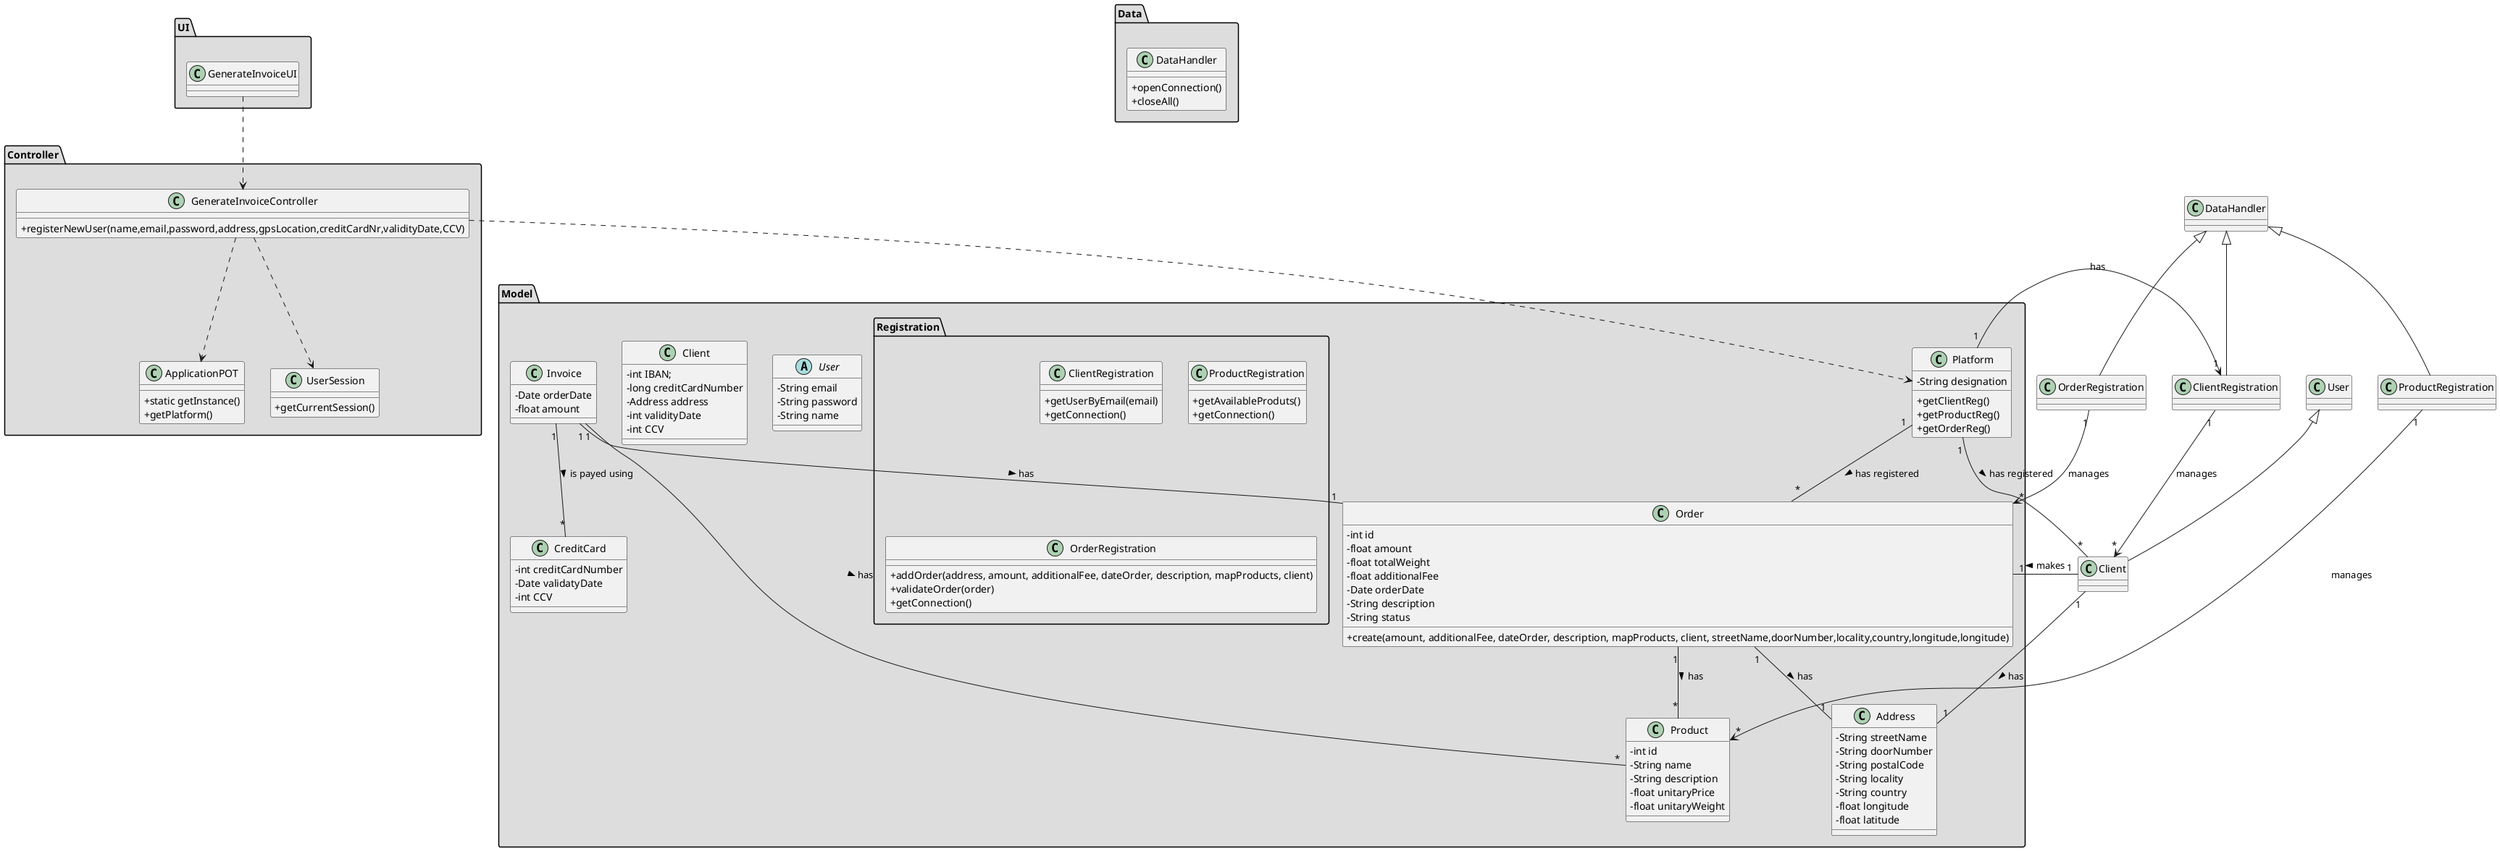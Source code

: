 @startuml
skinparam classAttributeIconSize 0

package "UI" #DDDDDD {
class GenerateInvoiceUI{

}
}


package "Controller" #DDDDDD {
class GenerateInvoiceController{
+registerNewUser(name,email,password,address,gpsLocation,creditCardNr,validityDate,CCV)
}

class ApplicationPOT
{
  +static getInstance()
  +getPlatform()
}

class UserSession
{
  +getCurrentSession()
}
}


package "Model" #DDDDDD {
class Platform {
  -String designation
  +getClientReg()
  +getProductReg()
  +getOrderReg()
}
package "Registration" #DDDDDD {
 class ClientRegistration{
     +getUserByEmail(email)
     +getConnection()
 }

 class ProductRegistration{
      +getAvailableProduts()
      +getConnection()
  }

  class OrderRegistration{
       +addOrder(address, amount, additionalFee, dateOrder, description, mapProducts, client)
       +validateOrder(order)
       +getConnection()
   }
 }
}

package "Model" #DDDDDD {
abstract class User{
-String email
-String password
-String name
}

class Client{
-int IBAN;
-long creditCardNumber
-Address address
-int validityDate
-int CCV
}

class Address{
-   String streetName
-   String doorNumber
-   String postalCode
-   String locality
-   String country
-   float longitude
-   float latitude
}

class Order{
-   int id
-   float amount
-   float totalWeight
-   float additionalFee
-   Date orderDate
-   String description
-   String status
+create(amount, additionalFee, dateOrder, description, mapProducts, client, streetName,doorNumber,locality,country,longitude,longitude)
}

class Product{
-   int id
-   String name
-   String description
-   float unitaryPrice
-   float unitaryWeight
}

class Invoice{
-   Date orderDate
-   float amount
}

class CreditCard{
-   int creditCardNumber
-   Date validatyDate
-   int CCV
}

}


package "Data" #DDDDDD {
class DataHandler{
    +openConnection()
    +closeAll()
}
}

class ClientRegistration extends DataHandler
class ProductRegistration extends DataHandler
class OrderRegistration extends DataHandler

class Client extends User

GenerateInvoiceUI ..> GenerateInvoiceController
GenerateInvoiceController ..> Platform
GenerateInvoiceController ..> ApplicationPOT
GenerateInvoiceController ..> UserSession
Platform "1" --> "1" ClientRegistration : has
ClientRegistration "1" --> "*" Client : manages
ProductRegistration "1" --> "*" Product : manages
OrderRegistration "1" --> "*" Order : manages

Platform "1" -- "*" Client : has registered >
Platform "1" -- "*" Order : has registered >
Order "1" -- "*" Product : has >
Client "1" -- "1" Order : makes >
Client "1" -- "1" Address : has >
Order "1" -- "1" Address : has >

Invoice "1" -- "1" Order : has >
Invoice "1" -- "*" Product : has >
Invoice "1" -- "*" CreditCard : is payed using >

@enduml